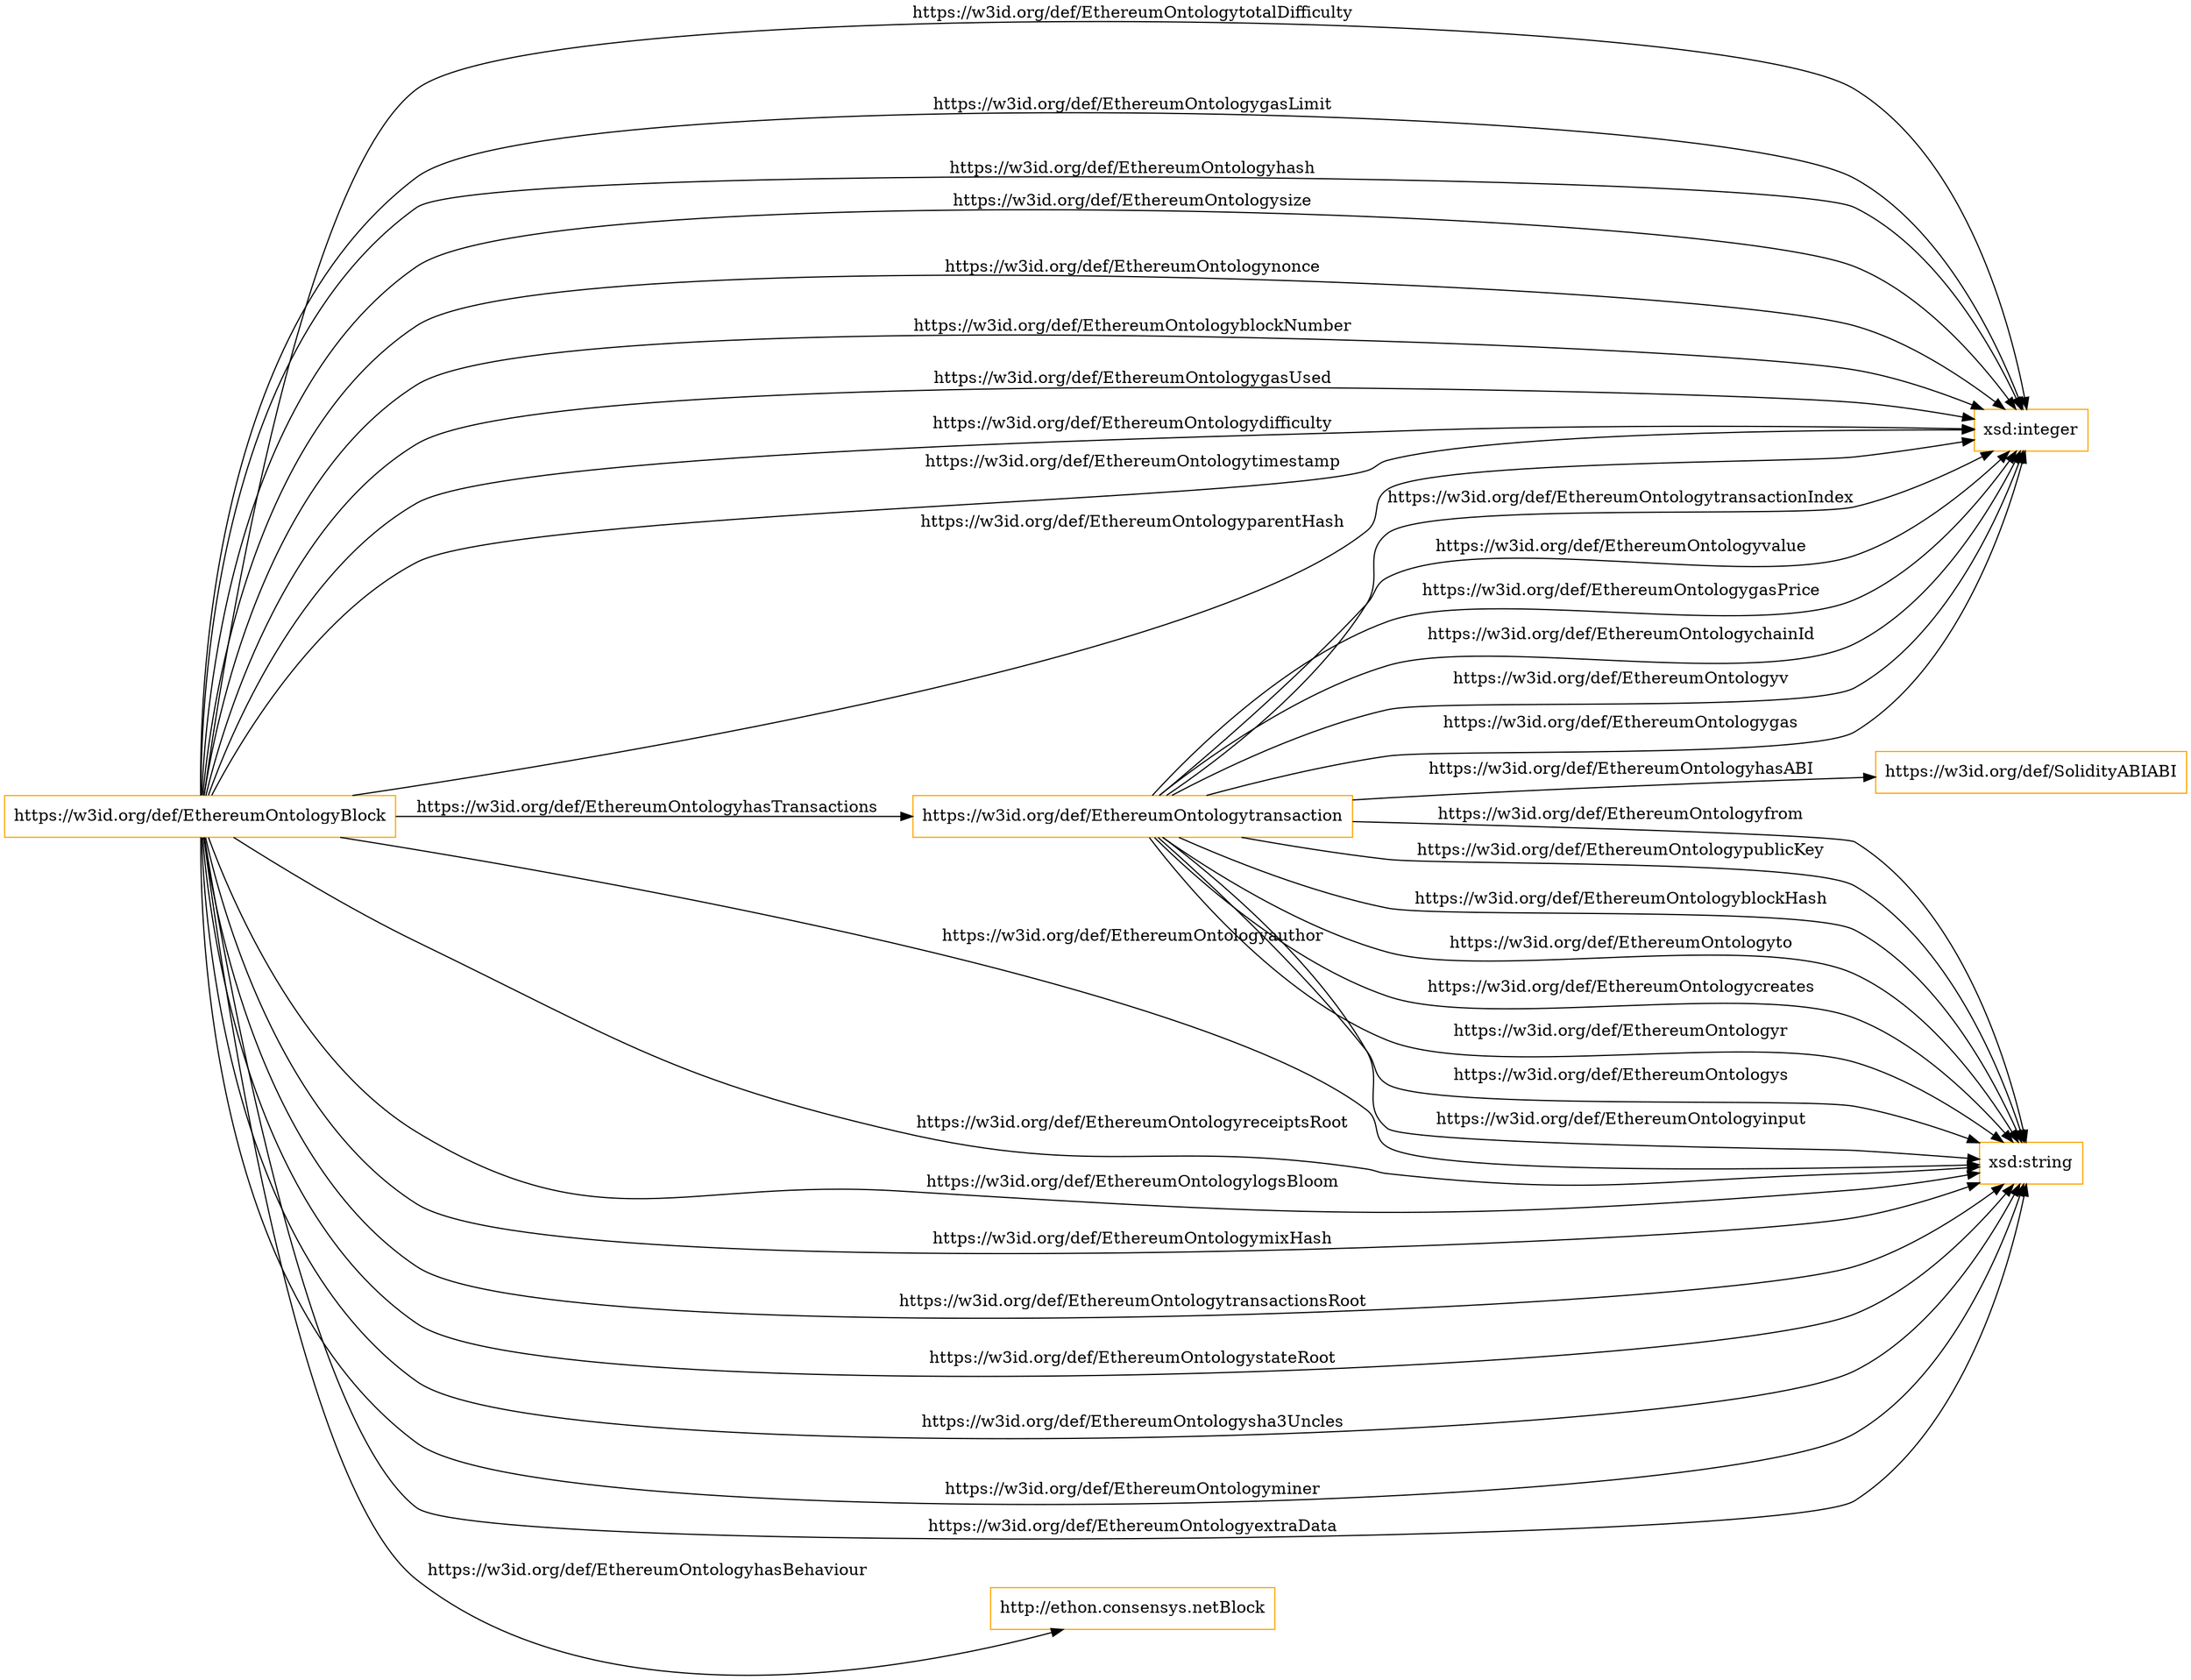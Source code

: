 digraph ar2dtool_diagram { 
rankdir=LR;
size="1501"
node [shape = rectangle, color="orange"]; "https://w3id.org/def/EthereumOntologyBlock" "https://w3id.org/def/EthereumOntologytransaction" "https://w3id.org/def/SolidityABIABI" "http://ethon.consensys.netBlock" ; /*classes style*/
	"https://w3id.org/def/EthereumOntologytransaction" -> "xsd:integer" [ label = "https://w3id.org/def/EthereumOntologytransactionIndex" ];
	"https://w3id.org/def/EthereumOntologyBlock" -> "xsd:string" [ label = "https://w3id.org/def/EthereumOntologytransactionsRoot" ];
	"https://w3id.org/def/EthereumOntologyBlock" -> "xsd:integer" [ label = "https://w3id.org/def/EthereumOntologyhash" ];
	"https://w3id.org/def/EthereumOntologyBlock" -> "xsd:string" [ label = "https://w3id.org/def/EthereumOntologystateRoot" ];
	"https://w3id.org/def/EthereumOntologytransaction" -> "xsd:integer" [ label = "https://w3id.org/def/EthereumOntologyvalue" ];
	"https://w3id.org/def/EthereumOntologyBlock" -> "xsd:string" [ label = "https://w3id.org/def/EthereumOntologysha3Uncles" ];
	"https://w3id.org/def/EthereumOntologyBlock" -> "xsd:integer" [ label = "https://w3id.org/def/EthereumOntologysize" ];
	"https://w3id.org/def/EthereumOntologyBlock" -> "https://w3id.org/def/EthereumOntologytransaction" [ label = "https://w3id.org/def/EthereumOntologyhasTransactions" ];
	"https://w3id.org/def/EthereumOntologyBlock" -> "xsd:integer" [ label = "https://w3id.org/def/EthereumOntologynonce" ];
	"https://w3id.org/def/EthereumOntologyBlock" -> "xsd:integer" [ label = "https://w3id.org/def/EthereumOntologyblockNumber" ];
	"https://w3id.org/def/EthereumOntologytransaction" -> "https://w3id.org/def/SolidityABIABI" [ label = "https://w3id.org/def/EthereumOntologyhasABI" ];
	"https://w3id.org/def/EthereumOntologytransaction" -> "xsd:string" [ label = "https://w3id.org/def/EthereumOntologypublicKey" ];
	"https://w3id.org/def/EthereumOntologyBlock" -> "xsd:string" [ label = "https://w3id.org/def/EthereumOntologyminer" ];
	"https://w3id.org/def/EthereumOntologyBlock" -> "xsd:integer" [ label = "https://w3id.org/def/EthereumOntologygasUsed" ];
	"https://w3id.org/def/EthereumOntologytransaction" -> "xsd:string" [ label = "https://w3id.org/def/EthereumOntologyblockHash" ];
	"https://w3id.org/def/EthereumOntologyBlock" -> "xsd:string" [ label = "https://w3id.org/def/EthereumOntologyextraData" ];
	"https://w3id.org/def/EthereumOntologytransaction" -> "xsd:string" [ label = "https://w3id.org/def/EthereumOntologyto" ];
	"https://w3id.org/def/EthereumOntologyBlock" -> "xsd:string" [ label = "https://w3id.org/def/EthereumOntologyauthor" ];
	"https://w3id.org/def/EthereumOntologyBlock" -> "xsd:integer" [ label = "https://w3id.org/def/EthereumOntologydifficulty" ];
	"https://w3id.org/def/EthereumOntologyBlock" -> "xsd:string" [ label = "https://w3id.org/def/EthereumOntologyreceiptsRoot" ];
	"https://w3id.org/def/EthereumOntologytransaction" -> "xsd:integer" [ label = "https://w3id.org/def/EthereumOntologygasPrice" ];
	"https://w3id.org/def/EthereumOntologyBlock" -> "xsd:integer" [ label = "https://w3id.org/def/EthereumOntologytimestamp" ];
	"https://w3id.org/def/EthereumOntologyBlock" -> "http://ethon.consensys.netBlock" [ label = "https://w3id.org/def/EthereumOntologyhasBehaviour" ];
	"https://w3id.org/def/EthereumOntologytransaction" -> "xsd:integer" [ label = "https://w3id.org/def/EthereumOntologychainId" ];
	"https://w3id.org/def/EthereumOntologyBlock" -> "xsd:integer" [ label = "https://w3id.org/def/EthereumOntologyparentHash" ];
	"https://w3id.org/def/EthereumOntologytransaction" -> "xsd:string" [ label = "https://w3id.org/def/EthereumOntologycreates" ];
	"https://w3id.org/def/EthereumOntologytransaction" -> "xsd:string" [ label = "https://w3id.org/def/EthereumOntologyr" ];
	"https://w3id.org/def/EthereumOntologytransaction" -> "xsd:string" [ label = "https://w3id.org/def/EthereumOntologys" ];
	"https://w3id.org/def/EthereumOntologyBlock" -> "xsd:string" [ label = "https://w3id.org/def/EthereumOntologylogsBloom" ];
	"https://w3id.org/def/EthereumOntologytransaction" -> "xsd:integer" [ label = "https://w3id.org/def/EthereumOntologyv" ];
	"https://w3id.org/def/EthereumOntologytransaction" -> "xsd:integer" [ label = "https://w3id.org/def/EthereumOntologygas" ];
	"https://w3id.org/def/EthereumOntologyBlock" -> "xsd:integer" [ label = "https://w3id.org/def/EthereumOntologytotalDifficulty" ];
	"https://w3id.org/def/EthereumOntologytransaction" -> "xsd:string" [ label = "https://w3id.org/def/EthereumOntologyinput" ];
	"https://w3id.org/def/EthereumOntologytransaction" -> "xsd:string" [ label = "https://w3id.org/def/EthereumOntologyfrom" ];
	"https://w3id.org/def/EthereumOntologyBlock" -> "xsd:string" [ label = "https://w3id.org/def/EthereumOntologymixHash" ];
	"https://w3id.org/def/EthereumOntologyBlock" -> "xsd:integer" [ label = "https://w3id.org/def/EthereumOntologygasLimit" ];

}

